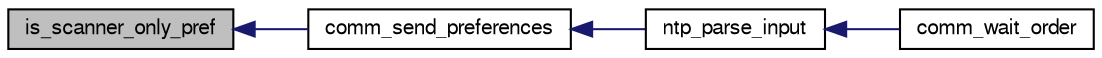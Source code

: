 digraph G
{
  bgcolor="transparent";
  edge [fontname="FreeSans",fontsize="10",labelfontname="FreeSans",labelfontsize="10"];
  node [fontname="FreeSans",fontsize="10",shape=record];
  rankdir=LR;
  Node1 [label="is_scanner_only_pref",height=0.2,width=0.4,color="black", fillcolor="grey75", style="filled" fontcolor="black"];
  Node1 -> Node2 [dir=back,color="midnightblue",fontsize="10",style="solid",fontname="FreeSans"];
  Node2 [label="comm_send_preferences",height=0.2,width=0.4,color="black",URL="$comm_8h.html#aab928bf5da2f7580aa58eba28afa7c81",tooltip="Sends the preferences of the scanner."];
  Node2 -> Node3 [dir=back,color="midnightblue",fontsize="10",style="solid",fontname="FreeSans"];
  Node3 [label="ntp_parse_input",height=0.2,width=0.4,color="black",URL="$ntp_8h.html#ad385351203f78e3406be7002270026d0",tooltip="Parses the input sent by the client before the NEW_ATTACK message."];
  Node3 -> Node4 [dir=back,color="midnightblue",fontsize="10",style="solid",fontname="FreeSans"];
  Node4 [label="comm_wait_order",height=0.2,width=0.4,color="black",URL="$comm_8h.html#ae6a440e81d4192ba998ac45d1025b21f",tooltip="This function waits for the attack order of the client. Meanwhile, it processes all..."];
}
